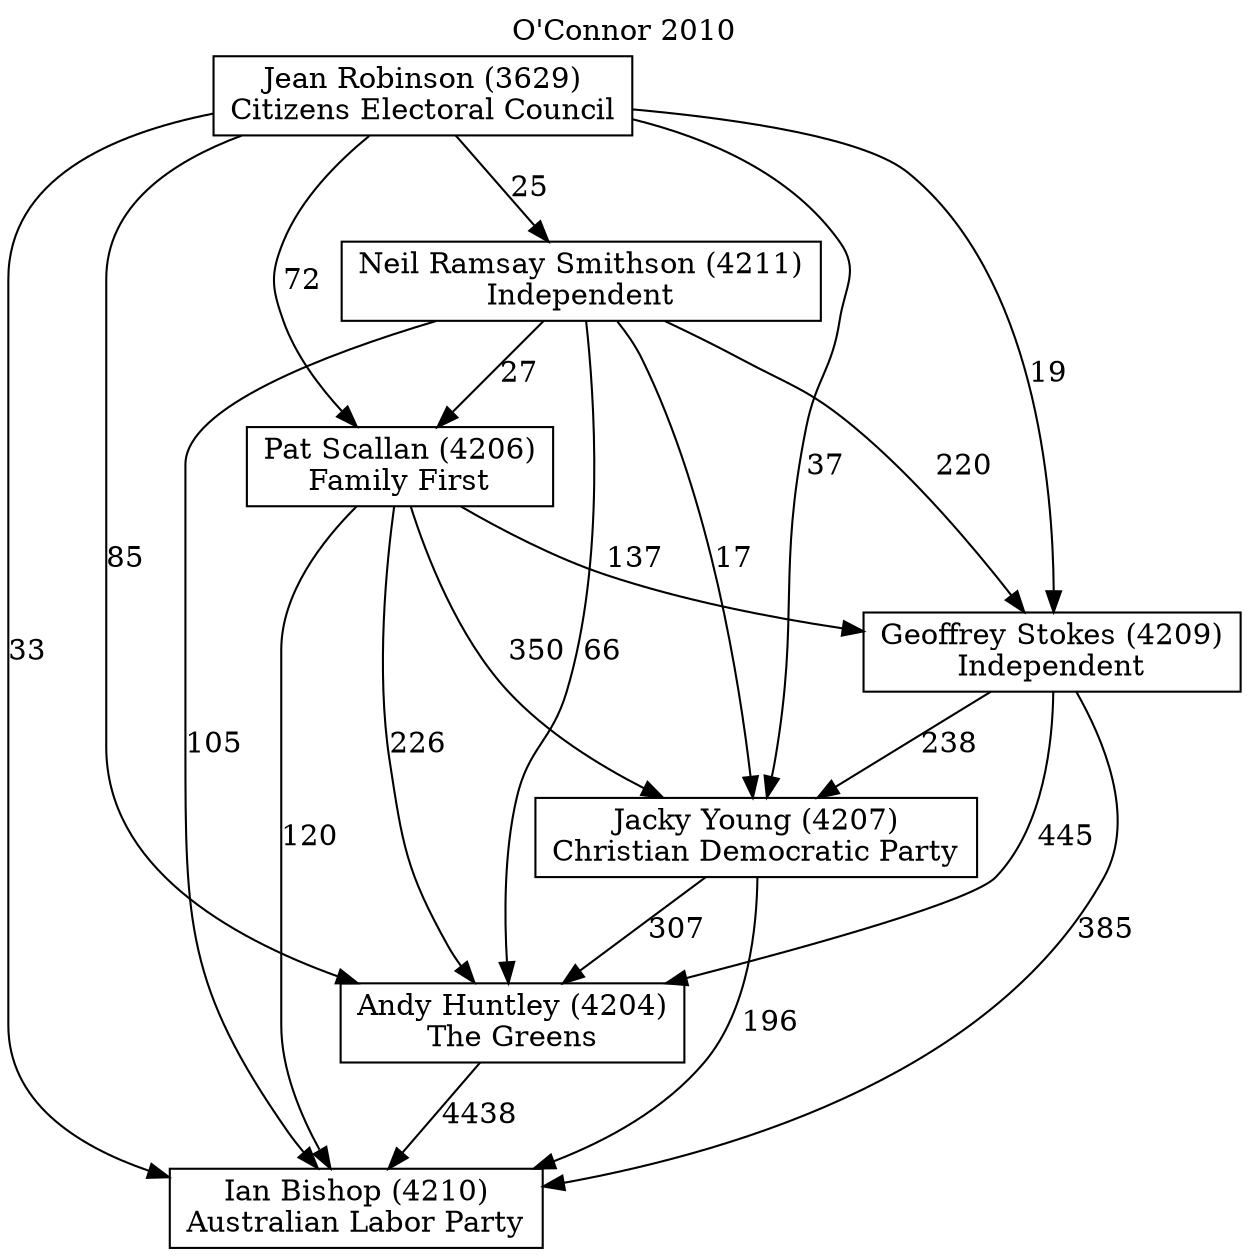 // House preference flow
digraph "Ian Bishop (4210)_O'Connor_2010" {
	graph [label="O'Connor 2010" labelloc=t mclimit=10]
	node [shape=box]
	"Ian Bishop (4210)" [label="Ian Bishop (4210)
Australian Labor Party"]
	"Andy Huntley (4204)" [label="Andy Huntley (4204)
The Greens"]
	"Jacky Young (4207)" [label="Jacky Young (4207)
Christian Democratic Party"]
	"Geoffrey Stokes (4209)" [label="Geoffrey Stokes (4209)
Independent"]
	"Pat Scallan (4206)" [label="Pat Scallan (4206)
Family First"]
	"Neil Ramsay Smithson (4211)" [label="Neil Ramsay Smithson (4211)
Independent"]
	"Jean Robinson (3629)" [label="Jean Robinson (3629)
Citizens Electoral Council"]
	"Andy Huntley (4204)" -> "Ian Bishop (4210)" [label=4438]
	"Jacky Young (4207)" -> "Andy Huntley (4204)" [label=307]
	"Geoffrey Stokes (4209)" -> "Jacky Young (4207)" [label=238]
	"Pat Scallan (4206)" -> "Geoffrey Stokes (4209)" [label=137]
	"Neil Ramsay Smithson (4211)" -> "Pat Scallan (4206)" [label=27]
	"Jean Robinson (3629)" -> "Neil Ramsay Smithson (4211)" [label=25]
	"Jacky Young (4207)" -> "Ian Bishop (4210)" [label=196]
	"Geoffrey Stokes (4209)" -> "Ian Bishop (4210)" [label=385]
	"Pat Scallan (4206)" -> "Ian Bishop (4210)" [label=120]
	"Neil Ramsay Smithson (4211)" -> "Ian Bishop (4210)" [label=105]
	"Jean Robinson (3629)" -> "Ian Bishop (4210)" [label=33]
	"Jean Robinson (3629)" -> "Pat Scallan (4206)" [label=72]
	"Neil Ramsay Smithson (4211)" -> "Geoffrey Stokes (4209)" [label=220]
	"Jean Robinson (3629)" -> "Geoffrey Stokes (4209)" [label=19]
	"Pat Scallan (4206)" -> "Jacky Young (4207)" [label=350]
	"Neil Ramsay Smithson (4211)" -> "Jacky Young (4207)" [label=17]
	"Jean Robinson (3629)" -> "Jacky Young (4207)" [label=37]
	"Geoffrey Stokes (4209)" -> "Andy Huntley (4204)" [label=445]
	"Pat Scallan (4206)" -> "Andy Huntley (4204)" [label=226]
	"Neil Ramsay Smithson (4211)" -> "Andy Huntley (4204)" [label=66]
	"Jean Robinson (3629)" -> "Andy Huntley (4204)" [label=85]
}
